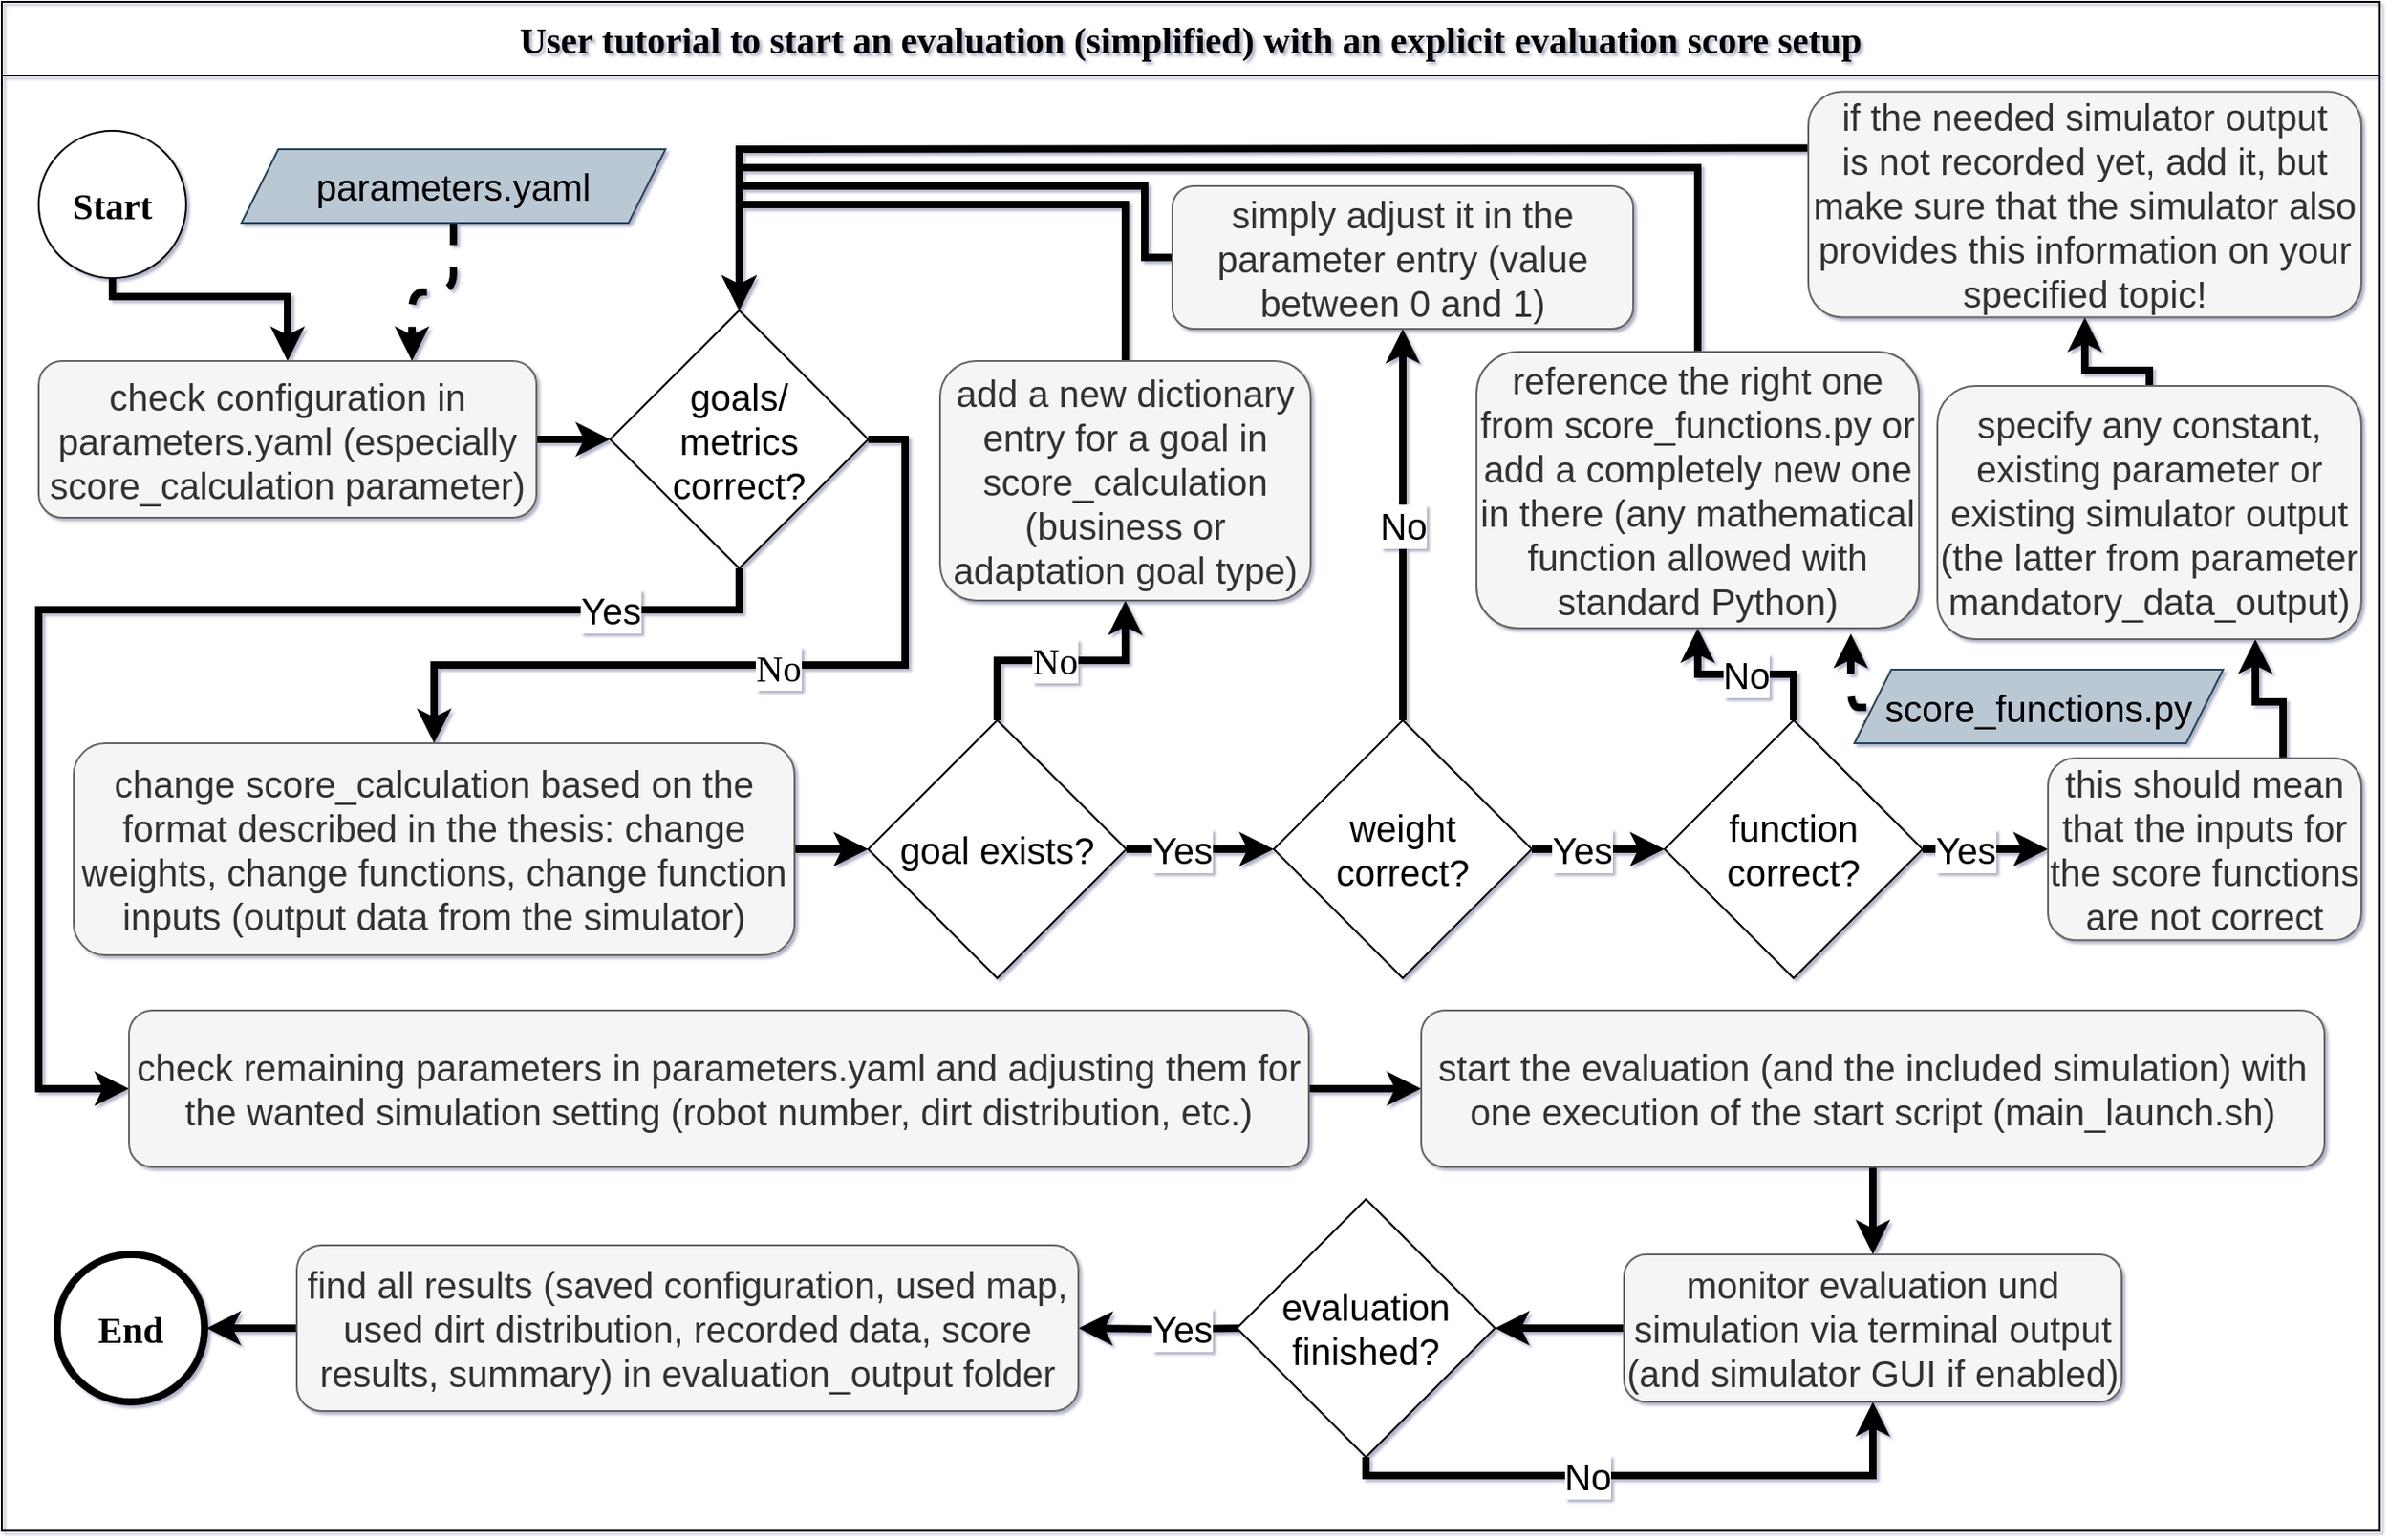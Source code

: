 <mxfile version="14.2.4" type="device"><diagram name="Page-1" id="8ce9d11a-91a2-4d17-14d8-a56ed91bf033"><mxGraphModel dx="1822" dy="1105" grid="1" gridSize="10" guides="1" tooltips="1" connect="1" arrows="1" fold="1" page="0" pageScale="1" pageWidth="1100" pageHeight="850" background="#ffffff" math="0" shadow="1"><root><mxCell id="0"/><mxCell id="1" parent="0"/><mxCell id="FvyTG-BAk6VTXlVDWzB6-9" value="" style="rounded=0;whiteSpace=wrap;html=1;fillColor=none;strokeWidth=1;" parent="1" vertex="1"><mxGeometry x="-20" y="-110" width="1290" height="830" as="geometry"/></mxCell><mxCell id="FvyTG-BAk6VTXlVDWzB6-30" style="edgeStyle=orthogonalEdgeStyle;rounded=0;orthogonalLoop=1;jettySize=auto;html=1;strokeWidth=4;fontSize=20;" parent="1" source="FvyTG-BAk6VTXlVDWzB6-2" target="FvyTG-BAk6VTXlVDWzB6-28" edge="1"><mxGeometry relative="1" as="geometry"><Array as="points"><mxPoint x="40" y="50"/><mxPoint x="135" y="50"/></Array></mxGeometry></mxCell><mxCell id="FvyTG-BAk6VTXlVDWzB6-2" value="Start" style="ellipse;whiteSpace=wrap;html=1;aspect=fixed;fontSize=20;fontFamily=Verdana;fontStyle=1" parent="1" vertex="1"><mxGeometry y="-40" width="80" height="80" as="geometry"/></mxCell><mxCell id="FvyTG-BAk6VTXlVDWzB6-10" value="" style="rounded=0;whiteSpace=wrap;html=1;fillColor=none;" parent="1" vertex="1"><mxGeometry x="-20" y="-110" width="1290" height="40" as="geometry"/></mxCell><mxCell id="FvyTG-BAk6VTXlVDWzB6-11" value="&lt;font face=&quot;Verdana&quot; size=&quot;1&quot;&gt;&lt;b style=&quot;font-size: 20px&quot;&gt;User tutorial to start an evaluation (simplified) with an explicit evaluation score setup&lt;/b&gt;&lt;/font&gt;" style="text;html=1;strokeColor=none;align=center;verticalAlign=middle;whiteSpace=wrap;rounded=0;" parent="1" vertex="1"><mxGeometry x="-20" y="-110" width="1290" height="40" as="geometry"/></mxCell><mxCell id="J7UgoDiKl6a66ogrf8jY-2" style="edgeStyle=orthogonalEdgeStyle;rounded=0;orthogonalLoop=1;jettySize=auto;html=1;fontSize=20;strokeWidth=4;" edge="1" parent="1" source="FvyTG-BAk6VTXlVDWzB6-28" target="J7UgoDiKl6a66ogrf8jY-1"><mxGeometry relative="1" as="geometry"/></mxCell><mxCell id="FvyTG-BAk6VTXlVDWzB6-28" value="check configuration in parameters.yaml (especially score_calculation parameter)" style="rounded=1;whiteSpace=wrap;html=1;fontSize=20;fillColor=#f5f5f5;strokeColor=#666666;fontColor=#333333;" parent="1" vertex="1"><mxGeometry y="85" width="270" height="85" as="geometry"/></mxCell><mxCell id="FvyTG-BAk6VTXlVDWzB6-33" style="edgeStyle=orthogonalEdgeStyle;rounded=1;orthogonalLoop=1;jettySize=auto;html=1;strokeWidth=4;fontSize=20;dashed=1;exitX=0.5;exitY=1;exitDx=0;exitDy=0;entryX=0.75;entryY=0;entryDx=0;entryDy=0;" parent="1" source="FvyTG-BAk6VTXlVDWzB6-31" edge="1" target="FvyTG-BAk6VTXlVDWzB6-28"><mxGeometry relative="1" as="geometry"><mxPoint x="220" y="195" as="targetPoint"/><Array as="points"/></mxGeometry></mxCell><mxCell id="FvyTG-BAk6VTXlVDWzB6-31" value="parameters.yaml" style="shape=parallelogram;perimeter=parallelogramPerimeter;whiteSpace=wrap;html=1;fixedSize=1;fontSize=20;fillColor=#bac8d3;strokeColor=#23445d;" parent="1" vertex="1"><mxGeometry x="110" y="-30" width="230" height="40" as="geometry"/></mxCell><mxCell id="J7UgoDiKl6a66ogrf8jY-35" value="No" style="edgeStyle=orthogonalEdgeStyle;rounded=0;orthogonalLoop=1;jettySize=auto;html=1;entryX=0.5;entryY=1;entryDx=0;entryDy=0;fontSize=20;strokeWidth=4;" edge="1" parent="1" source="FvyTG-BAk6VTXlVDWzB6-62" target="J7UgoDiKl6a66ogrf8jY-32"><mxGeometry x="-0.2" relative="1" as="geometry"><Array as="points"><mxPoint x="720" y="690"/><mxPoint x="995" y="690"/></Array><mxPoint as="offset"/></mxGeometry></mxCell><mxCell id="J7UgoDiKl6a66ogrf8jY-37" value="Yes" style="edgeStyle=orthogonalEdgeStyle;rounded=0;orthogonalLoop=1;jettySize=auto;html=1;entryX=1;entryY=0.5;entryDx=0;entryDy=0;fontSize=20;strokeWidth=4;" edge="1" parent="1" target="J7UgoDiKl6a66ogrf8jY-36"><mxGeometry x="-0.244" relative="1" as="geometry"><mxPoint x="654" y="610" as="sourcePoint"/><mxPoint x="568" y="610" as="targetPoint"/><mxPoint as="offset"/></mxGeometry></mxCell><mxCell id="FvyTG-BAk6VTXlVDWzB6-62" value="evaluation finished?" style="rhombus;whiteSpace=wrap;html=1;fillColor=#ffffff;fontSize=20;" parent="1" vertex="1"><mxGeometry x="650" y="540" width="140" height="140" as="geometry"/></mxCell><mxCell id="FvyTG-BAk6VTXlVDWzB6-64" value="End" style="ellipse;whiteSpace=wrap;html=1;aspect=fixed;labelBorderColor=none;shadow=0;strokeWidth=4;perimeterSpacing=1;fontFamily=Verdana;fontSize=20;fontStyle=1" parent="1" vertex="1"><mxGeometry x="10" y="570" width="80" height="80" as="geometry"/></mxCell><mxCell id="J7UgoDiKl6a66ogrf8jY-4" value="Yes" style="edgeStyle=orthogonalEdgeStyle;rounded=0;orthogonalLoop=1;jettySize=auto;html=1;entryX=0;entryY=0.5;entryDx=0;entryDy=0;fontSize=20;strokeWidth=4;" edge="1" parent="1" source="J7UgoDiKl6a66ogrf8jY-1" target="J7UgoDiKl6a66ogrf8jY-3"><mxGeometry x="-0.74" relative="1" as="geometry"><Array as="points"><mxPoint x="380" y="220"/><mxPoint y="220"/><mxPoint y="480"/></Array><mxPoint as="offset"/></mxGeometry></mxCell><mxCell id="J7UgoDiKl6a66ogrf8jY-8" style="edgeStyle=orthogonalEdgeStyle;rounded=0;orthogonalLoop=1;jettySize=auto;html=1;entryX=0.5;entryY=0;entryDx=0;entryDy=0;exitX=1;exitY=0.5;exitDx=0;exitDy=0;fontSize=20;strokeWidth=4;" edge="1" parent="1" source="J7UgoDiKl6a66ogrf8jY-1" target="J7UgoDiKl6a66ogrf8jY-7"><mxGeometry relative="1" as="geometry"><Array as="points"><mxPoint x="470" y="128"/><mxPoint x="470" y="250"/><mxPoint x="215" y="250"/></Array></mxGeometry></mxCell><mxCell id="J7UgoDiKl6a66ogrf8jY-42" value="No" style="edgeLabel;html=1;align=center;verticalAlign=middle;resizable=0;points=[];fontSize=20;fontFamily=Verdana;" vertex="1" connectable="0" parent="J7UgoDiKl6a66ogrf8jY-8"><mxGeometry x="-0.094" y="1" relative="1" as="geometry"><mxPoint x="-12.5" as="offset"/></mxGeometry></mxCell><mxCell id="J7UgoDiKl6a66ogrf8jY-1" value="goals/&lt;br&gt;metrics correct?" style="rhombus;whiteSpace=wrap;html=1;fillColor=#ffffff;fontSize=20;" vertex="1" parent="1"><mxGeometry x="310" y="57.5" width="140" height="140" as="geometry"/></mxCell><mxCell id="J7UgoDiKl6a66ogrf8jY-6" style="edgeStyle=orthogonalEdgeStyle;rounded=0;orthogonalLoop=1;jettySize=auto;html=1;fontSize=20;strokeWidth=4;" edge="1" parent="1" source="J7UgoDiKl6a66ogrf8jY-3" target="J7UgoDiKl6a66ogrf8jY-5"><mxGeometry relative="1" as="geometry"/></mxCell><mxCell id="J7UgoDiKl6a66ogrf8jY-3" value="check remaining parameters in parameters.yaml and adjusting them for the wanted simulation setting (robot number, dirt distribution, etc.)" style="rounded=1;whiteSpace=wrap;html=1;fontSize=20;fillColor=#f5f5f5;strokeColor=#666666;fontColor=#333333;" vertex="1" parent="1"><mxGeometry x="49" y="437.5" width="640" height="85" as="geometry"/></mxCell><mxCell id="J7UgoDiKl6a66ogrf8jY-33" style="edgeStyle=orthogonalEdgeStyle;rounded=0;orthogonalLoop=1;jettySize=auto;html=1;fontSize=20;strokeWidth=4;" edge="1" parent="1" source="J7UgoDiKl6a66ogrf8jY-5" target="J7UgoDiKl6a66ogrf8jY-32"><mxGeometry relative="1" as="geometry"/></mxCell><mxCell id="J7UgoDiKl6a66ogrf8jY-5" value="start the evaluation (and the included simulation) with one execution of the start script (main_launch.sh)" style="rounded=1;whiteSpace=wrap;html=1;fontSize=20;fillColor=#f5f5f5;strokeColor=#666666;fontColor=#333333;" vertex="1" parent="1"><mxGeometry x="750" y="437.5" width="490" height="85" as="geometry"/></mxCell><mxCell id="J7UgoDiKl6a66ogrf8jY-13" style="edgeStyle=orthogonalEdgeStyle;rounded=0;orthogonalLoop=1;jettySize=auto;html=1;exitX=1;exitY=0.5;exitDx=0;exitDy=0;entryX=0;entryY=0.5;entryDx=0;entryDy=0;fontSize=20;strokeWidth=4;" edge="1" parent="1" source="J7UgoDiKl6a66ogrf8jY-7" target="J7UgoDiKl6a66ogrf8jY-21"><mxGeometry relative="1" as="geometry"/></mxCell><mxCell id="J7UgoDiKl6a66ogrf8jY-7" value="change score_calculation&amp;nbsp;based on the format described in the thesis: change weights, change functions, change function inputs (output data from the simulator)" style="rounded=1;whiteSpace=wrap;html=1;fontSize=20;fillColor=#f5f5f5;strokeColor=#666666;fontColor=#333333;" vertex="1" parent="1"><mxGeometry x="19" y="292.5" width="391" height="115" as="geometry"/></mxCell><mxCell id="J7UgoDiKl6a66ogrf8jY-14" value="Yes" style="edgeStyle=orthogonalEdgeStyle;rounded=0;orthogonalLoop=1;jettySize=auto;html=1;fontSize=20;strokeWidth=4;" edge="1" parent="1" source="J7UgoDiKl6a66ogrf8jY-9" target="J7UgoDiKl6a66ogrf8jY-10"><mxGeometry x="-0.25" relative="1" as="geometry"><mxPoint as="offset"/></mxGeometry></mxCell><mxCell id="J7UgoDiKl6a66ogrf8jY-16" value="No" style="edgeStyle=orthogonalEdgeStyle;rounded=0;orthogonalLoop=1;jettySize=auto;html=1;entryX=0.5;entryY=1;entryDx=0;entryDy=0;fontSize=20;strokeWidth=4;" edge="1" parent="1" source="J7UgoDiKl6a66ogrf8jY-9" target="J7UgoDiKl6a66ogrf8jY-11"><mxGeometry relative="1" as="geometry"/></mxCell><mxCell id="J7UgoDiKl6a66ogrf8jY-9" value="weight &lt;br&gt;correct?" style="rhombus;whiteSpace=wrap;html=1;fillColor=#ffffff;fontSize=20;" vertex="1" parent="1"><mxGeometry x="670" y="280" width="140" height="140" as="geometry"/></mxCell><mxCell id="J7UgoDiKl6a66ogrf8jY-15" value="Yes" style="edgeStyle=orthogonalEdgeStyle;rounded=0;orthogonalLoop=1;jettySize=auto;html=1;fontSize=20;strokeWidth=4;" edge="1" parent="1" source="J7UgoDiKl6a66ogrf8jY-10" target="J7UgoDiKl6a66ogrf8jY-31"><mxGeometry x="-0.333" relative="1" as="geometry"><mxPoint x="1120" y="350" as="targetPoint"/><mxPoint as="offset"/></mxGeometry></mxCell><mxCell id="J7UgoDiKl6a66ogrf8jY-19" value="No" style="edgeStyle=orthogonalEdgeStyle;rounded=0;orthogonalLoop=1;jettySize=auto;html=1;fontSize=20;strokeWidth=4;" edge="1" parent="1" source="J7UgoDiKl6a66ogrf8jY-10" target="J7UgoDiKl6a66ogrf8jY-18"><mxGeometry relative="1" as="geometry"/></mxCell><mxCell id="J7UgoDiKl6a66ogrf8jY-10" value="function correct?" style="rhombus;whiteSpace=wrap;html=1;fillColor=#ffffff;fontSize=20;direction=south;" vertex="1" parent="1"><mxGeometry x="882" y="280" width="140" height="140" as="geometry"/></mxCell><mxCell id="J7UgoDiKl6a66ogrf8jY-17" style="edgeStyle=orthogonalEdgeStyle;rounded=0;orthogonalLoop=1;jettySize=auto;html=1;entryX=0.5;entryY=0;entryDx=0;entryDy=0;fontSize=20;strokeWidth=4;exitX=0;exitY=0.5;exitDx=0;exitDy=0;" edge="1" parent="1" source="J7UgoDiKl6a66ogrf8jY-11" target="J7UgoDiKl6a66ogrf8jY-1"><mxGeometry relative="1" as="geometry"><Array as="points"><mxPoint x="600" y="29"/><mxPoint x="600" y="-10"/><mxPoint x="380" y="-10"/></Array></mxGeometry></mxCell><mxCell id="J7UgoDiKl6a66ogrf8jY-11" value="simply adjust it in the parameter entry (value between 0 and 1)" style="rounded=1;whiteSpace=wrap;html=1;fontSize=20;fillColor=#f5f5f5;strokeColor=#666666;fontColor=#333333;" vertex="1" parent="1"><mxGeometry x="615" y="-10" width="250" height="77.5" as="geometry"/></mxCell><mxCell id="J7UgoDiKl6a66ogrf8jY-30" style="edgeStyle=orthogonalEdgeStyle;rounded=0;orthogonalLoop=1;jettySize=auto;html=1;entryX=0.75;entryY=1;entryDx=0;entryDy=0;exitX=0.75;exitY=0;exitDx=0;exitDy=0;fontSize=20;strokeWidth=4;" edge="1" parent="1" source="J7UgoDiKl6a66ogrf8jY-31" target="J7UgoDiKl6a66ogrf8jY-20"><mxGeometry relative="1" as="geometry"><mxPoint x="1190" y="280" as="sourcePoint"/><Array as="points"><mxPoint x="1218" y="270"/><mxPoint x="1203" y="270"/></Array></mxGeometry></mxCell><mxCell id="J7UgoDiKl6a66ogrf8jY-26" style="edgeStyle=orthogonalEdgeStyle;rounded=0;orthogonalLoop=1;jettySize=auto;html=1;entryX=0.5;entryY=0;entryDx=0;entryDy=0;fontSize=20;strokeWidth=4;exitX=0.5;exitY=0;exitDx=0;exitDy=0;" edge="1" parent="1" source="J7UgoDiKl6a66ogrf8jY-18" target="J7UgoDiKl6a66ogrf8jY-1"><mxGeometry relative="1" as="geometry"><Array as="points"><mxPoint x="900" y="-20"/><mxPoint x="380" y="-20"/></Array></mxGeometry></mxCell><mxCell id="J7UgoDiKl6a66ogrf8jY-18" value="reference the right one from score_functions.py or add a completely new one in there (any mathematical function allowed with standard Python)" style="rounded=1;whiteSpace=wrap;html=1;fontSize=20;fillColor=#f5f5f5;strokeColor=#666666;fontColor=#333333;" vertex="1" parent="1"><mxGeometry x="780" y="80" width="240" height="150" as="geometry"/></mxCell><mxCell id="J7UgoDiKl6a66ogrf8jY-28" style="edgeStyle=orthogonalEdgeStyle;rounded=0;orthogonalLoop=1;jettySize=auto;html=1;entryX=0.5;entryY=1;entryDx=0;entryDy=0;fontSize=20;strokeWidth=4;" edge="1" parent="1" source="J7UgoDiKl6a66ogrf8jY-20" target="J7UgoDiKl6a66ogrf8jY-27"><mxGeometry relative="1" as="geometry"><Array as="points"><mxPoint x="1145" y="90"/><mxPoint x="1110" y="90"/></Array></mxGeometry></mxCell><mxCell id="J7UgoDiKl6a66ogrf8jY-20" value="specify any constant, existing parameter or existing simulator output (the latter from parameter&lt;br&gt;mandatory_data_output)" style="rounded=1;whiteSpace=wrap;html=1;fontSize=20;fillColor=#f5f5f5;strokeColor=#666666;fontColor=#333333;" vertex="1" parent="1"><mxGeometry x="1030" y="98.5" width="230" height="137.5" as="geometry"/></mxCell><mxCell id="J7UgoDiKl6a66ogrf8jY-22" value="Yes" style="edgeStyle=orthogonalEdgeStyle;rounded=0;orthogonalLoop=1;jettySize=auto;html=1;fontSize=20;strokeWidth=4;" edge="1" parent="1" source="J7UgoDiKl6a66ogrf8jY-21" target="J7UgoDiKl6a66ogrf8jY-9"><mxGeometry x="-0.25" relative="1" as="geometry"><mxPoint as="offset"/></mxGeometry></mxCell><mxCell id="J7UgoDiKl6a66ogrf8jY-25" style="edgeStyle=orthogonalEdgeStyle;rounded=0;orthogonalLoop=1;jettySize=auto;html=1;entryX=0.5;entryY=1;entryDx=0;entryDy=0;fontSize=20;strokeWidth=4;" edge="1" parent="1" source="J7UgoDiKl6a66ogrf8jY-21" target="J7UgoDiKl6a66ogrf8jY-23"><mxGeometry relative="1" as="geometry"/></mxCell><mxCell id="J7UgoDiKl6a66ogrf8jY-43" value="No" style="edgeLabel;html=1;align=center;verticalAlign=middle;resizable=0;points=[];fontSize=20;fontFamily=Verdana;" vertex="1" connectable="0" parent="J7UgoDiKl6a66ogrf8jY-25"><mxGeometry x="-0.246" y="2" relative="1" as="geometry"><mxPoint x="12.5" y="1" as="offset"/></mxGeometry></mxCell><mxCell id="J7UgoDiKl6a66ogrf8jY-21" value="goal exists?" style="rhombus;whiteSpace=wrap;html=1;fillColor=#ffffff;fontSize=20;" vertex="1" parent="1"><mxGeometry x="450" y="280" width="140" height="140" as="geometry"/></mxCell><mxCell id="J7UgoDiKl6a66ogrf8jY-24" style="edgeStyle=orthogonalEdgeStyle;rounded=0;orthogonalLoop=1;jettySize=auto;html=1;entryX=0.5;entryY=0;entryDx=0;entryDy=0;exitX=0.5;exitY=0;exitDx=0;exitDy=0;fontSize=20;strokeWidth=4;" edge="1" parent="1" source="J7UgoDiKl6a66ogrf8jY-23" target="J7UgoDiKl6a66ogrf8jY-1"><mxGeometry relative="1" as="geometry"><Array as="points"><mxPoint x="589"/><mxPoint x="380"/></Array></mxGeometry></mxCell><mxCell id="J7UgoDiKl6a66ogrf8jY-23" value="add a new dictionary entry for a goal in score_calculation (business or adaptation goal type)" style="rounded=1;whiteSpace=wrap;html=1;fontSize=20;fillColor=#f5f5f5;strokeColor=#666666;fontColor=#333333;" vertex="1" parent="1"><mxGeometry x="489" y="85" width="201" height="130" as="geometry"/></mxCell><mxCell id="J7UgoDiKl6a66ogrf8jY-29" style="edgeStyle=orthogonalEdgeStyle;rounded=0;orthogonalLoop=1;jettySize=auto;html=1;entryX=0.5;entryY=0;entryDx=0;entryDy=0;exitX=0;exitY=0.25;exitDx=0;exitDy=0;fontSize=20;strokeWidth=4;" edge="1" parent="1" source="J7UgoDiKl6a66ogrf8jY-27" target="J7UgoDiKl6a66ogrf8jY-1"><mxGeometry relative="1" as="geometry"><Array as="points"><mxPoint x="920" y="-30"/><mxPoint x="380" y="-30"/></Array></mxGeometry></mxCell><mxCell id="J7UgoDiKl6a66ogrf8jY-27" value="if the needed simulator output &lt;br&gt;is not recorded yet, add it, but make sure that the simulator also provides this information on your specified topic!" style="rounded=1;whiteSpace=wrap;html=1;fontSize=20;fillColor=#f5f5f5;strokeColor=#666666;fontColor=#333333;" vertex="1" parent="1"><mxGeometry x="960" y="-61.25" width="300" height="122.5" as="geometry"/></mxCell><mxCell id="J7UgoDiKl6a66ogrf8jY-31" value="this should mean that the inputs for the score functions are not correct" style="rounded=1;whiteSpace=wrap;html=1;fontSize=20;fillColor=#f5f5f5;strokeColor=#666666;fontColor=#333333;" vertex="1" parent="1"><mxGeometry x="1090" y="300.63" width="170" height="98.75" as="geometry"/></mxCell><mxCell id="J7UgoDiKl6a66ogrf8jY-34" style="edgeStyle=orthogonalEdgeStyle;rounded=0;orthogonalLoop=1;jettySize=auto;html=1;fontSize=20;strokeWidth=4;" edge="1" parent="1" source="J7UgoDiKl6a66ogrf8jY-32" target="FvyTG-BAk6VTXlVDWzB6-62"><mxGeometry relative="1" as="geometry"/></mxCell><mxCell id="J7UgoDiKl6a66ogrf8jY-32" value="monitor evaluation und simulation via terminal output (and simulator GUI if enabled)" style="rounded=1;whiteSpace=wrap;html=1;fontSize=20;fillColor=#f5f5f5;strokeColor=#666666;fontColor=#333333;" vertex="1" parent="1"><mxGeometry x="860" y="570" width="270" height="80" as="geometry"/></mxCell><mxCell id="J7UgoDiKl6a66ogrf8jY-38" style="edgeStyle=orthogonalEdgeStyle;rounded=0;orthogonalLoop=1;jettySize=auto;html=1;entryX=1;entryY=0.5;entryDx=0;entryDy=0;fontSize=20;strokeWidth=4;" edge="1" parent="1" source="J7UgoDiKl6a66ogrf8jY-36" target="FvyTG-BAk6VTXlVDWzB6-64"><mxGeometry relative="1" as="geometry"/></mxCell><mxCell id="J7UgoDiKl6a66ogrf8jY-36" value="find all results (saved configuration, used map, used dirt distribution, recorded data, score results, summary) in evaluation_output folder" style="rounded=1;whiteSpace=wrap;html=1;fontSize=20;fillColor=#f5f5f5;strokeColor=#666666;fontColor=#333333;" vertex="1" parent="1"><mxGeometry x="140" y="565" width="424" height="90" as="geometry"/></mxCell><mxCell id="J7UgoDiKl6a66ogrf8jY-46" style="edgeStyle=orthogonalEdgeStyle;rounded=1;orthogonalLoop=1;jettySize=auto;html=1;fontFamily=Helvetica;fontSize=20;entryX=0.846;entryY=1.02;entryDx=0;entryDy=0;dashed=1;strokeWidth=4;exitX=0;exitY=0.75;exitDx=0;exitDy=0;entryPerimeter=0;" edge="1" parent="1" source="J7UgoDiKl6a66ogrf8jY-45" target="J7UgoDiKl6a66ogrf8jY-18"><mxGeometry relative="1" as="geometry"><Array as="points"><mxPoint x="1000" y="282"/><mxPoint x="1000" y="273"/><mxPoint x="983" y="273"/></Array></mxGeometry></mxCell><mxCell id="J7UgoDiKl6a66ogrf8jY-45" value="score_functions.py" style="shape=parallelogram;perimeter=parallelogramPerimeter;whiteSpace=wrap;html=1;fixedSize=1;fontSize=20;fillColor=#bac8d3;strokeColor=#23445d;" vertex="1" parent="1"><mxGeometry x="985" y="252.5" width="200" height="40" as="geometry"/></mxCell></root></mxGraphModel></diagram></mxfile>
